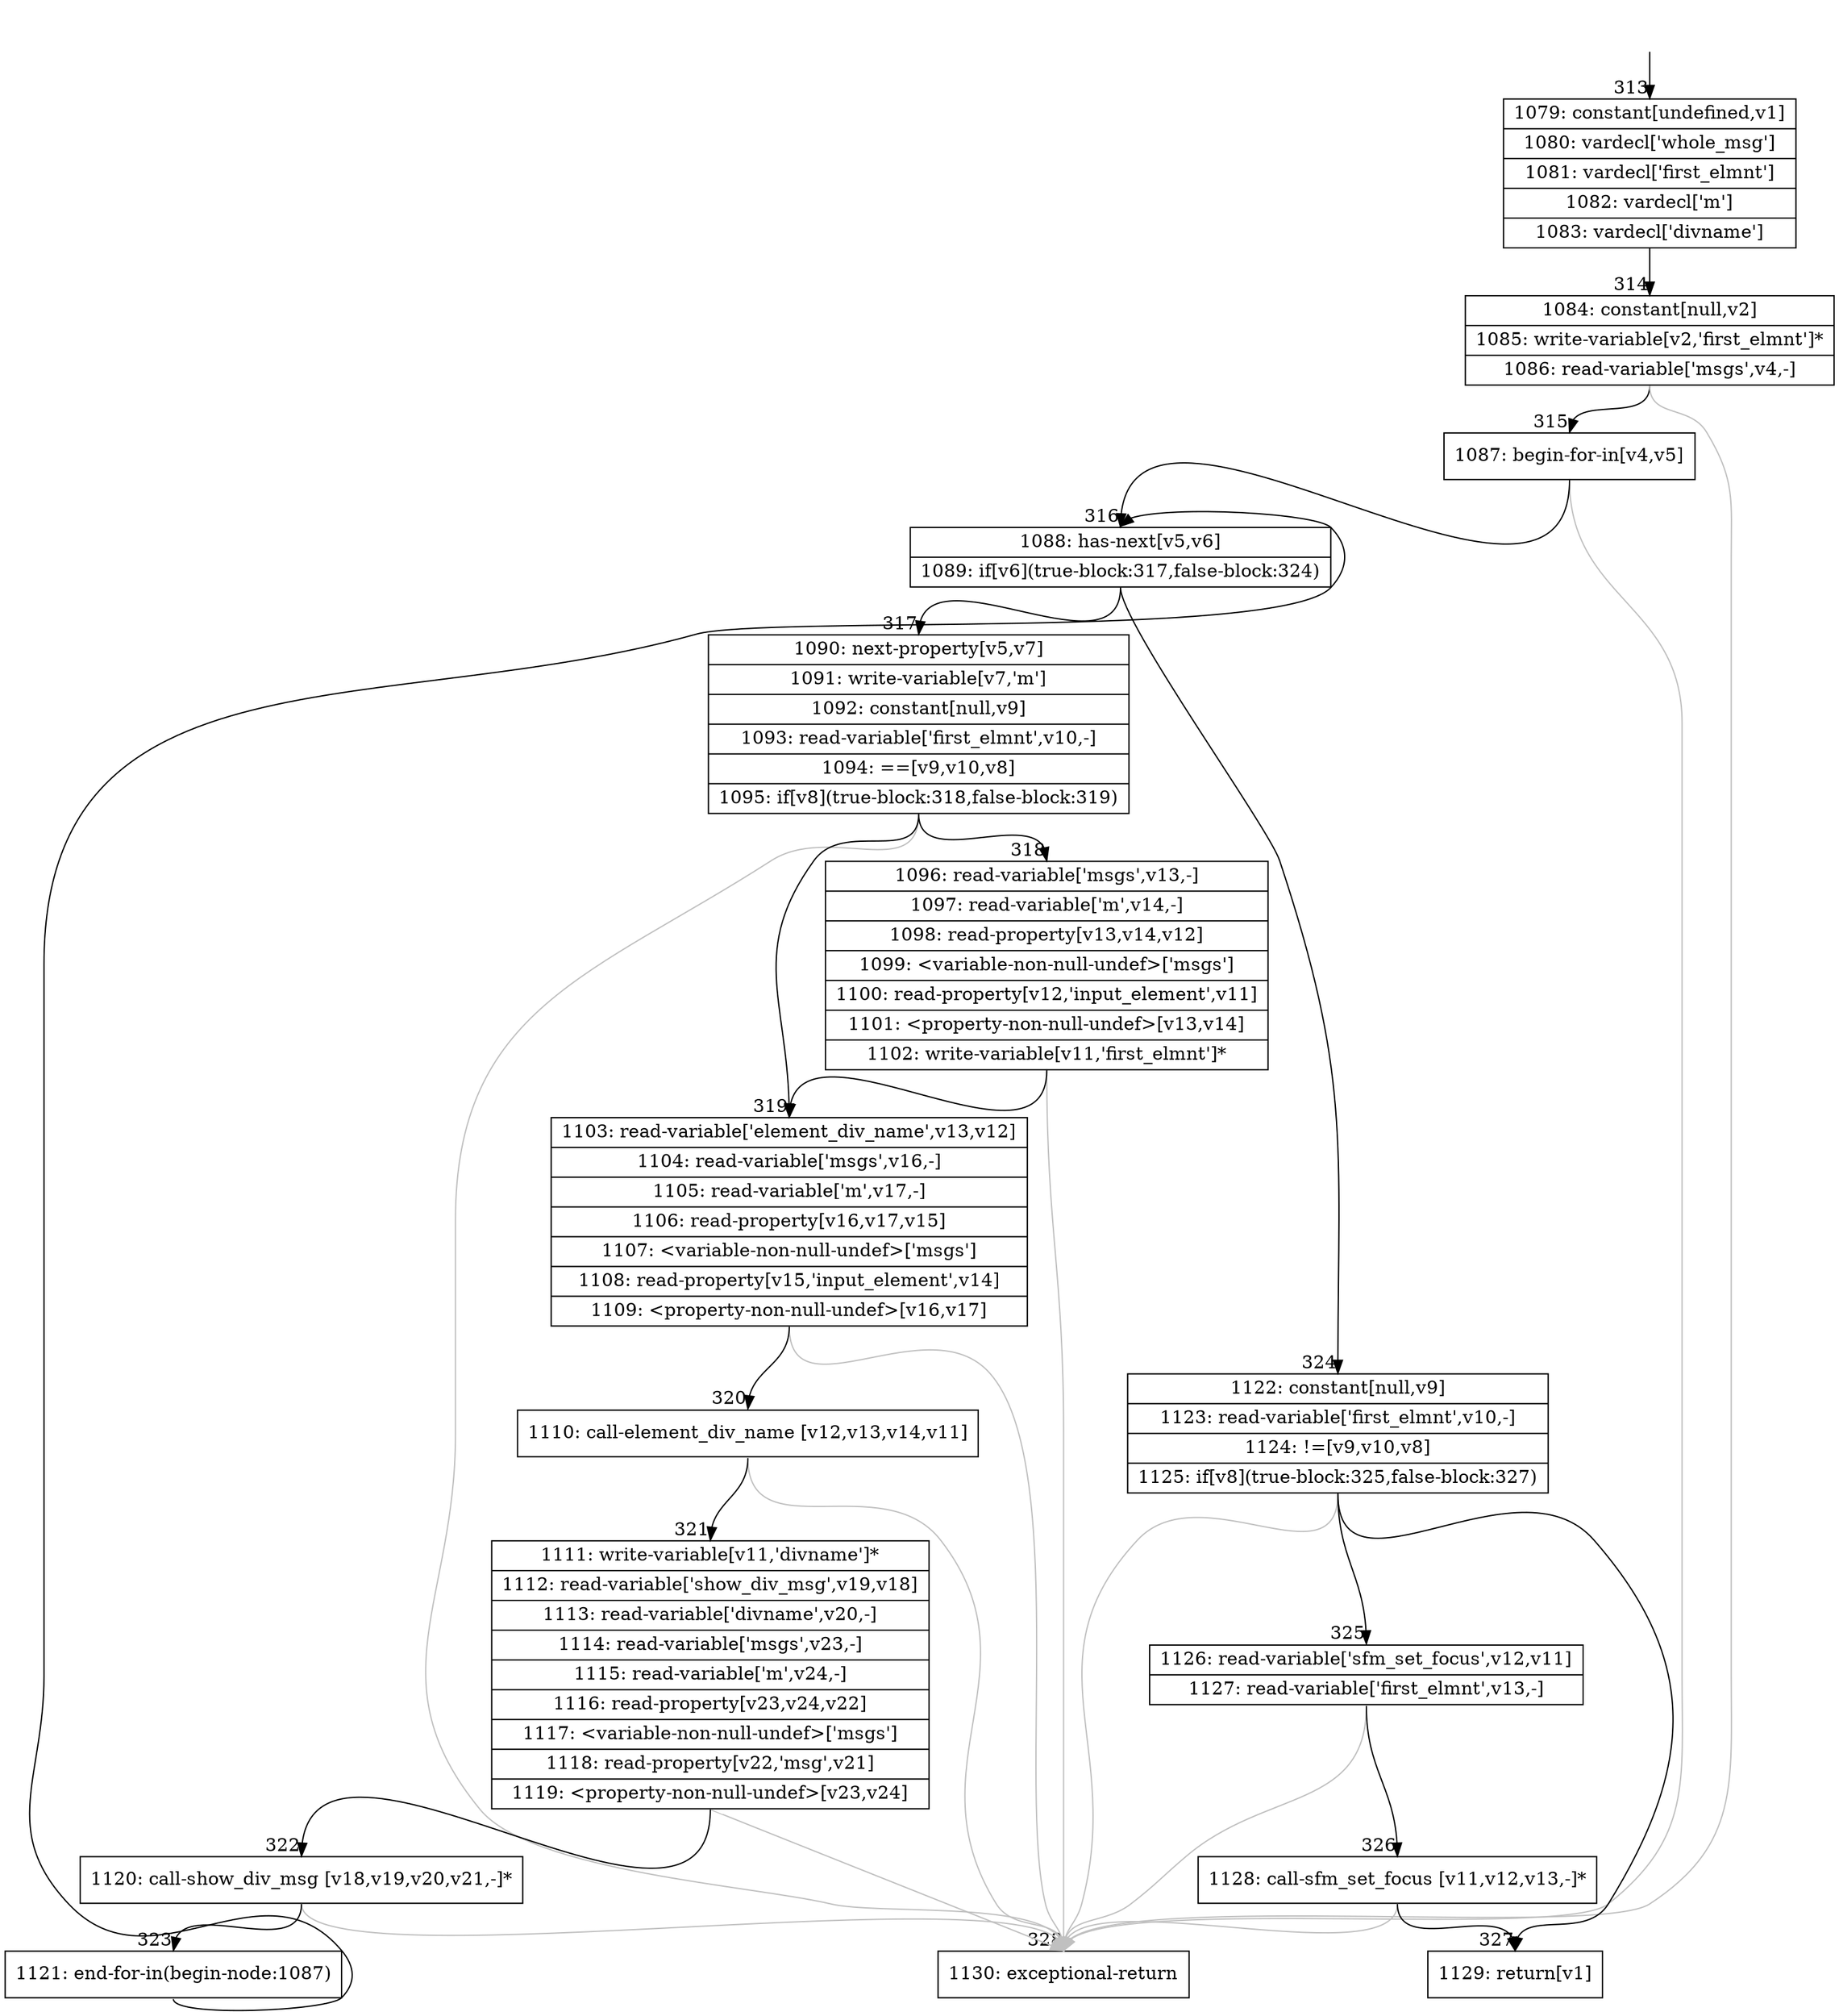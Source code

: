 digraph {
rankdir="TD"
BB_entry33[shape=none,label=""];
BB_entry33 -> BB313 [tailport=s, headport=n, headlabel="    313"]
BB313 [shape=record label="{1079: constant[undefined,v1]|1080: vardecl['whole_msg']|1081: vardecl['first_elmnt']|1082: vardecl['m']|1083: vardecl['divname']}" ] 
BB313 -> BB314 [tailport=s, headport=n, headlabel="      314"]
BB314 [shape=record label="{1084: constant[null,v2]|1085: write-variable[v2,'first_elmnt']*|1086: read-variable['msgs',v4,-]}" ] 
BB314 -> BB315 [tailport=s, headport=n, headlabel="      315"]
BB314 -> BB328 [tailport=s, headport=n, color=gray, headlabel="      328"]
BB315 [shape=record label="{1087: begin-for-in[v4,v5]}" ] 
BB315 -> BB316 [tailport=s, headport=n, headlabel="      316"]
BB315 -> BB328 [tailport=s, headport=n, color=gray]
BB316 [shape=record label="{1088: has-next[v5,v6]|1089: if[v6](true-block:317,false-block:324)}" ] 
BB316 -> BB317 [tailport=s, headport=n, headlabel="      317"]
BB316 -> BB324 [tailport=s, headport=n, headlabel="      324"]
BB317 [shape=record label="{1090: next-property[v5,v7]|1091: write-variable[v7,'m']|1092: constant[null,v9]|1093: read-variable['first_elmnt',v10,-]|1094: ==[v9,v10,v8]|1095: if[v8](true-block:318,false-block:319)}" ] 
BB317 -> BB318 [tailport=s, headport=n, headlabel="      318"]
BB317 -> BB319 [tailport=s, headport=n, headlabel="      319"]
BB317 -> BB328 [tailport=s, headport=n, color=gray]
BB318 [shape=record label="{1096: read-variable['msgs',v13,-]|1097: read-variable['m',v14,-]|1098: read-property[v13,v14,v12]|1099: \<variable-non-null-undef\>['msgs']|1100: read-property[v12,'input_element',v11]|1101: \<property-non-null-undef\>[v13,v14]|1102: write-variable[v11,'first_elmnt']*}" ] 
BB318 -> BB319 [tailport=s, headport=n]
BB318 -> BB328 [tailport=s, headport=n, color=gray]
BB319 [shape=record label="{1103: read-variable['element_div_name',v13,v12]|1104: read-variable['msgs',v16,-]|1105: read-variable['m',v17,-]|1106: read-property[v16,v17,v15]|1107: \<variable-non-null-undef\>['msgs']|1108: read-property[v15,'input_element',v14]|1109: \<property-non-null-undef\>[v16,v17]}" ] 
BB319 -> BB320 [tailport=s, headport=n, headlabel="      320"]
BB319 -> BB328 [tailport=s, headport=n, color=gray]
BB320 [shape=record label="{1110: call-element_div_name [v12,v13,v14,v11]}" ] 
BB320 -> BB321 [tailport=s, headport=n, headlabel="      321"]
BB320 -> BB328 [tailport=s, headport=n, color=gray]
BB321 [shape=record label="{1111: write-variable[v11,'divname']*|1112: read-variable['show_div_msg',v19,v18]|1113: read-variable['divname',v20,-]|1114: read-variable['msgs',v23,-]|1115: read-variable['m',v24,-]|1116: read-property[v23,v24,v22]|1117: \<variable-non-null-undef\>['msgs']|1118: read-property[v22,'msg',v21]|1119: \<property-non-null-undef\>[v23,v24]}" ] 
BB321 -> BB322 [tailport=s, headport=n, headlabel="      322"]
BB321 -> BB328 [tailport=s, headport=n, color=gray]
BB322 [shape=record label="{1120: call-show_div_msg [v18,v19,v20,v21,-]*}" ] 
BB322 -> BB323 [tailport=s, headport=n, headlabel="      323"]
BB322 -> BB328 [tailport=s, headport=n, color=gray]
BB323 [shape=record label="{1121: end-for-in(begin-node:1087)}" ] 
BB323 -> BB316 [tailport=s, headport=n]
BB324 [shape=record label="{1122: constant[null,v9]|1123: read-variable['first_elmnt',v10,-]|1124: !=[v9,v10,v8]|1125: if[v8](true-block:325,false-block:327)}" ] 
BB324 -> BB325 [tailport=s, headport=n, headlabel="      325"]
BB324 -> BB327 [tailport=s, headport=n, headlabel="      327"]
BB324 -> BB328 [tailport=s, headport=n, color=gray]
BB325 [shape=record label="{1126: read-variable['sfm_set_focus',v12,v11]|1127: read-variable['first_elmnt',v13,-]}" ] 
BB325 -> BB326 [tailport=s, headport=n, headlabel="      326"]
BB325 -> BB328 [tailport=s, headport=n, color=gray]
BB326 [shape=record label="{1128: call-sfm_set_focus [v11,v12,v13,-]*}" ] 
BB326 -> BB327 [tailport=s, headport=n]
BB326 -> BB328 [tailport=s, headport=n, color=gray]
BB327 [shape=record label="{1129: return[v1]}" ] 
BB328 [shape=record label="{1130: exceptional-return}" ] 
//#$~ 457
}
